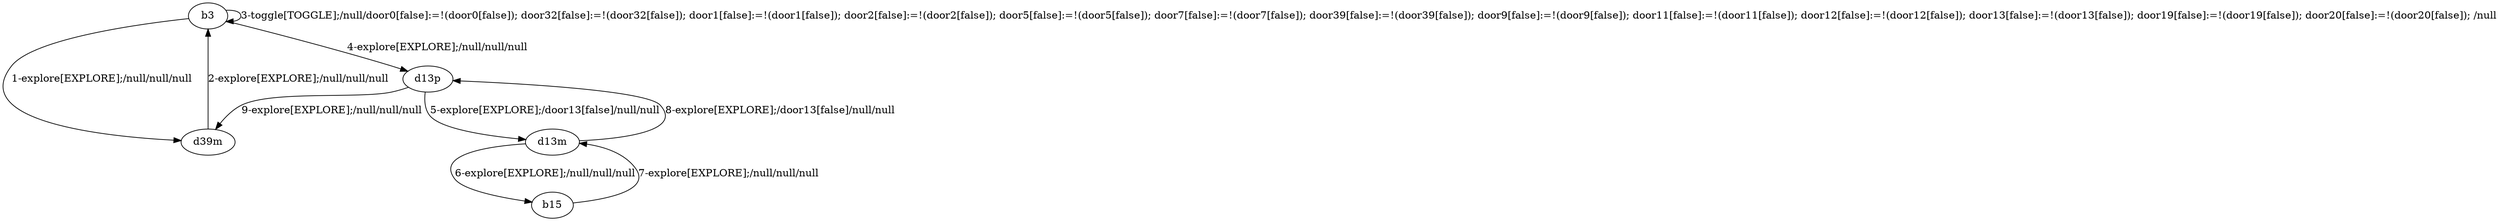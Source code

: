 # Total number of goals covered by this test: 1
# d13m --> d13p

digraph g {
"b3" -> "d39m" [label = "1-explore[EXPLORE];/null/null/null"];
"d39m" -> "b3" [label = "2-explore[EXPLORE];/null/null/null"];
"b3" -> "b3" [label = "3-toggle[TOGGLE];/null/door0[false]:=!(door0[false]); door32[false]:=!(door32[false]); door1[false]:=!(door1[false]); door2[false]:=!(door2[false]); door5[false]:=!(door5[false]); door7[false]:=!(door7[false]); door39[false]:=!(door39[false]); door9[false]:=!(door9[false]); door11[false]:=!(door11[false]); door12[false]:=!(door12[false]); door13[false]:=!(door13[false]); door19[false]:=!(door19[false]); door20[false]:=!(door20[false]); /null"];
"b3" -> "d13p" [label = "4-explore[EXPLORE];/null/null/null"];
"d13p" -> "d13m" [label = "5-explore[EXPLORE];/door13[false]/null/null"];
"d13m" -> "b15" [label = "6-explore[EXPLORE];/null/null/null"];
"b15" -> "d13m" [label = "7-explore[EXPLORE];/null/null/null"];
"d13m" -> "d13p" [label = "8-explore[EXPLORE];/door13[false]/null/null"];
"d13p" -> "d39m" [label = "9-explore[EXPLORE];/null/null/null"];
}